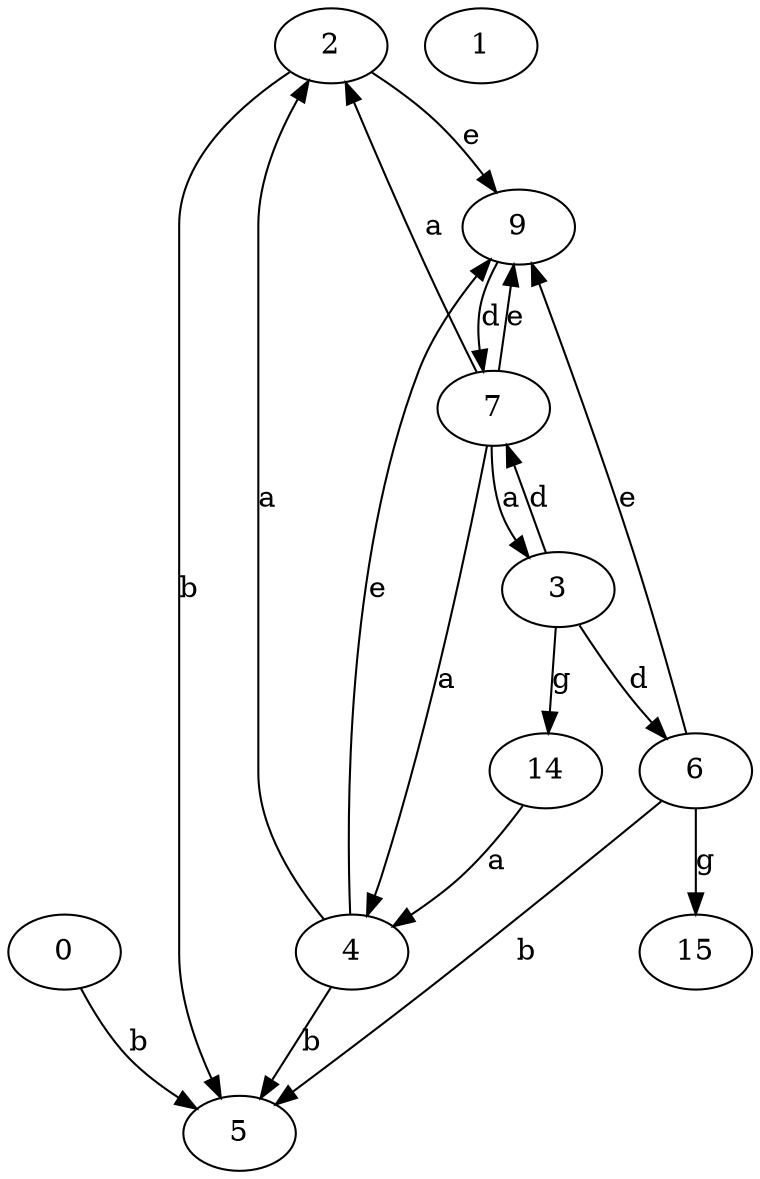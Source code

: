 strict digraph  {
0;
2;
3;
4;
5;
6;
7;
9;
14;
1;
15;
0 -> 5  [label=b];
2 -> 5  [label=b];
2 -> 9  [label=e];
3 -> 6  [label=d];
3 -> 7  [label=d];
3 -> 14  [label=g];
4 -> 2  [label=a];
4 -> 5  [label=b];
4 -> 9  [label=e];
6 -> 5  [label=b];
6 -> 9  [label=e];
6 -> 15  [label=g];
7 -> 2  [label=a];
7 -> 3  [label=a];
7 -> 4  [label=a];
7 -> 9  [label=e];
9 -> 7  [label=d];
14 -> 4  [label=a];
}
